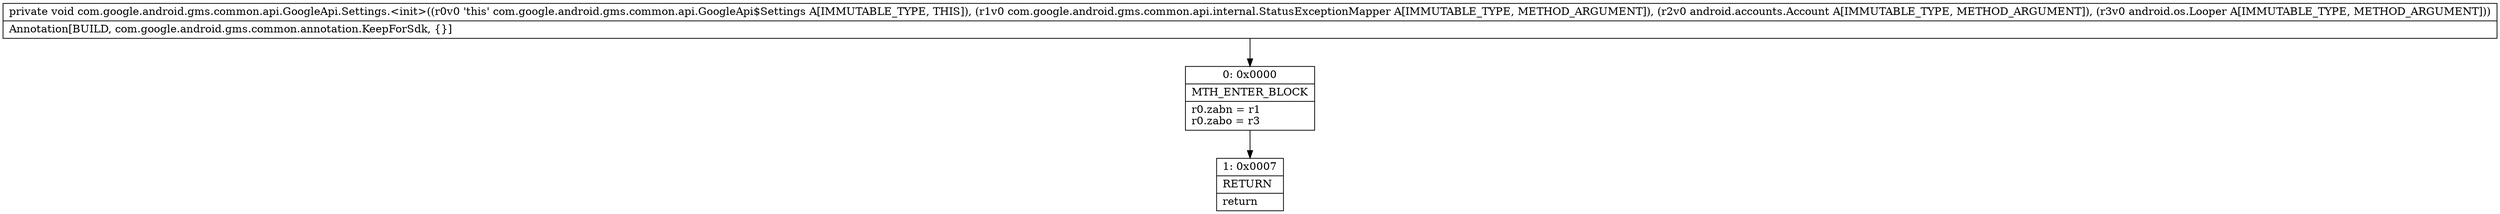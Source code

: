 digraph "CFG forcom.google.android.gms.common.api.GoogleApi.Settings.\<init\>(Lcom\/google\/android\/gms\/common\/api\/internal\/StatusExceptionMapper;Landroid\/accounts\/Account;Landroid\/os\/Looper;)V" {
Node_0 [shape=record,label="{0\:\ 0x0000|MTH_ENTER_BLOCK\l|r0.zabn = r1\lr0.zabo = r3\l}"];
Node_1 [shape=record,label="{1\:\ 0x0007|RETURN\l|return\l}"];
MethodNode[shape=record,label="{private void com.google.android.gms.common.api.GoogleApi.Settings.\<init\>((r0v0 'this' com.google.android.gms.common.api.GoogleApi$Settings A[IMMUTABLE_TYPE, THIS]), (r1v0 com.google.android.gms.common.api.internal.StatusExceptionMapper A[IMMUTABLE_TYPE, METHOD_ARGUMENT]), (r2v0 android.accounts.Account A[IMMUTABLE_TYPE, METHOD_ARGUMENT]), (r3v0 android.os.Looper A[IMMUTABLE_TYPE, METHOD_ARGUMENT]))  | Annotation[BUILD, com.google.android.gms.common.annotation.KeepForSdk, \{\}]\l}"];
MethodNode -> Node_0;
Node_0 -> Node_1;
}

